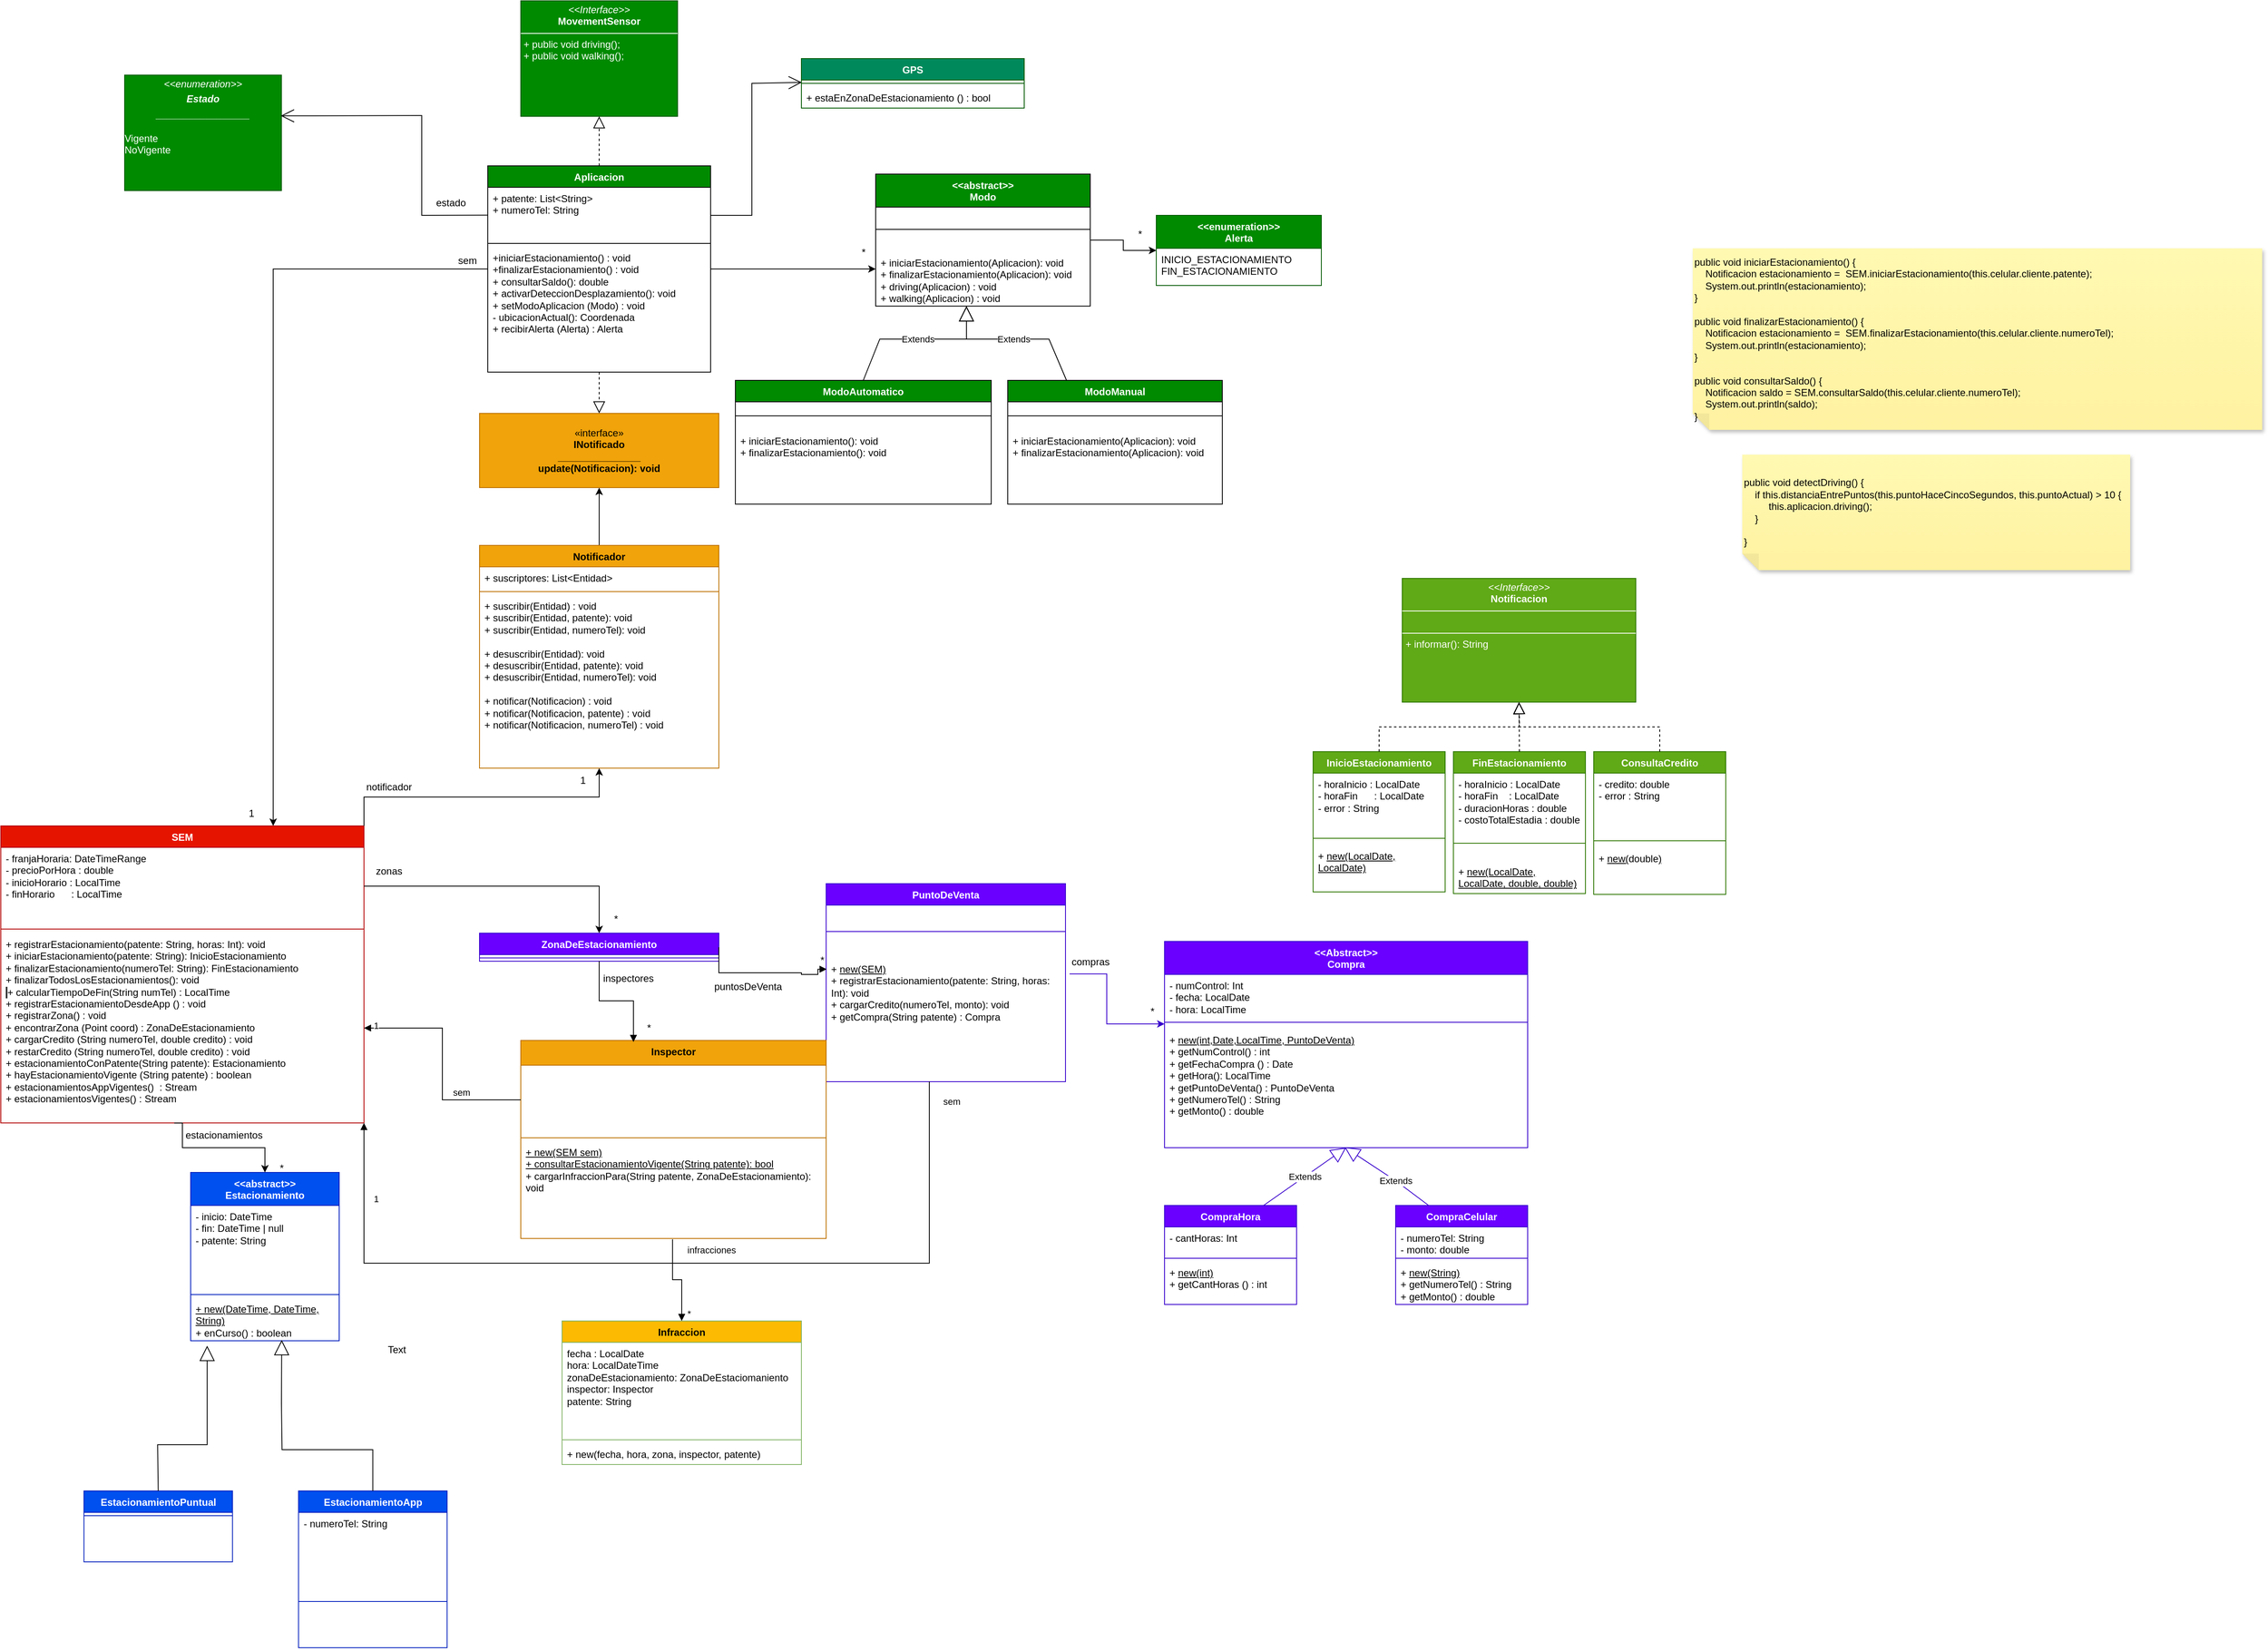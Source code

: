 <mxfile version="21.6.5" type="device">
  <diagram name="Página-1" id="Ph8hgLy5qz2Ab7b8ZbOv">
    <mxGraphModel dx="2138" dy="3960" grid="1" gridSize="10" guides="0" tooltips="0" connect="1" arrows="1" fold="1" page="1" pageScale="1" pageWidth="850" pageHeight="1100" math="0" shadow="0">
      <root>
        <mxCell id="0" />
        <mxCell id="1" parent="0" />
        <mxCell id="8a3vDf_izCCoVC7hsI8W-1" value="SEM" style="swimlane;fontStyle=1;align=center;verticalAlign=top;childLayout=stackLayout;horizontal=1;startSize=26;horizontalStack=0;resizeParent=1;resizeParentMax=0;resizeLast=0;collapsible=1;marginBottom=0;whiteSpace=wrap;html=1;fillColor=#e51400;strokeColor=#B20000;fontColor=#ffffff;" parent="1" vertex="1">
          <mxGeometry x="-350" y="-1340" width="440" height="360" as="geometry" />
        </mxCell>
        <mxCell id="8a3vDf_izCCoVC7hsI8W-2" value="- franjaHoraria: DateTimeRange&lt;br&gt;- precioPorHora : double&lt;br&gt;- inicioHorario : LocalTime&lt;br&gt;- finHorario&amp;nbsp; &amp;nbsp; &amp;nbsp; : LocalTime" style="text;strokeColor=none;fillColor=none;align=left;verticalAlign=top;spacingLeft=4;spacingRight=4;overflow=hidden;rotatable=0;points=[[0,0.5],[1,0.5]];portConstraint=eastwest;whiteSpace=wrap;html=1;" parent="8a3vDf_izCCoVC7hsI8W-1" vertex="1">
          <mxGeometry y="26" width="440" height="94" as="geometry" />
        </mxCell>
        <mxCell id="8a3vDf_izCCoVC7hsI8W-3" value="" style="line;strokeWidth=1;fillColor=none;align=left;verticalAlign=middle;spacingTop=-1;spacingLeft=3;spacingRight=3;rotatable=0;labelPosition=right;points=[];portConstraint=eastwest;strokeColor=inherit;" parent="8a3vDf_izCCoVC7hsI8W-1" vertex="1">
          <mxGeometry y="120" width="440" height="10" as="geometry" />
        </mxCell>
        <mxCell id="8a3vDf_izCCoVC7hsI8W-4" value="&lt;div&gt;&lt;span style=&quot;background-color: initial;&quot;&gt;+ registrarEstacionamiento(patente: String, horas: Int): void&lt;/span&gt;&lt;/div&gt;&lt;div&gt;+ iniciarEstacionamiento(patente: String): InicioEstacionamiento&lt;span style=&quot;background-color: initial;&quot;&gt;&lt;br&gt;&lt;/span&gt;&lt;/div&gt;&lt;div&gt;+ finalizarEstacionamiento(numeroTel: String):&amp;nbsp;&lt;span style=&quot;background-color: initial;&quot;&gt;FinEstacionamiento&lt;/span&gt;&lt;/div&gt;&lt;div&gt;&lt;span style=&quot;background-color: initial;&quot;&gt;+ finalizarTodosLosEstacionamientos(): void&lt;/span&gt;&lt;br&gt;&lt;/div&gt;&lt;div&gt;&lt;span style=&quot;background-color:#2f2f2f;padding:0px 0px 0px 2px;&quot;&gt;&lt;/span&gt;&lt;span style=&quot;background-color: initial;&quot;&gt;+ calcularTiempoDeFin(String numTel) : LocalTime&amp;nbsp;&lt;/span&gt;&lt;/div&gt;&lt;div&gt;&lt;span style=&quot;background-color: initial;&quot;&gt;+ registrarEstacionamientoDesdeApp () : void&amp;nbsp;&lt;/span&gt;&lt;/div&gt;&lt;div&gt;&lt;span style=&quot;background-color: initial;&quot;&gt;+ registrarZona() : void&lt;/span&gt;&lt;/div&gt;&lt;div&gt;&lt;span style=&quot;background-color: initial;&quot;&gt;+ encontrarZona (Point coord) : ZonaDeEstacionamiento&lt;/span&gt;&lt;/div&gt;&lt;div&gt;&lt;span style=&quot;background-color: initial;&quot;&gt;+ cargarCredito (String numeroTel, double credito) : void&amp;nbsp;&lt;/span&gt;&lt;/div&gt;&lt;div&gt;&lt;span style=&quot;background-color: initial;&quot;&gt;+ restarCredito (String numeroTel, double credito) : void&lt;/span&gt;&lt;/div&gt;+ estacionamientoConPatente(String patente)&lt;span style=&quot;background-color: initial;&quot;&gt;: Estacionamiento&lt;/span&gt;&lt;br&gt;&lt;div&gt;+ hayEstacionamientoVigente (String patente) : boolean&lt;/div&gt;&lt;div&gt;+ estacionamientosAppVigentes()&amp;nbsp; : Stream&lt;/div&gt;&lt;div&gt;+ estacionamientosVigentes() : Stream&lt;/div&gt;&lt;div&gt;&lt;br&gt;&lt;/div&gt;" style="text;strokeColor=none;fillColor=none;align=left;verticalAlign=top;spacingLeft=4;spacingRight=4;overflow=hidden;rotatable=0;points=[[0,0.5],[1,0.5]];portConstraint=eastwest;whiteSpace=wrap;html=1;" parent="8a3vDf_izCCoVC7hsI8W-1" vertex="1">
          <mxGeometry y="130" width="440" height="230" as="geometry" />
        </mxCell>
        <mxCell id="8a3vDf_izCCoVC7hsI8W-12" value="PuntoDeVenta" style="swimlane;fontStyle=1;align=center;verticalAlign=top;childLayout=stackLayout;horizontal=1;startSize=26;horizontalStack=0;resizeParent=1;resizeParentMax=0;resizeLast=0;collapsible=1;marginBottom=0;whiteSpace=wrap;html=1;fillColor=#6a00ff;strokeColor=#3700CC;fontColor=#ffffff;" parent="1" vertex="1">
          <mxGeometry x="650" y="-1270" width="290" height="240" as="geometry" />
        </mxCell>
        <mxCell id="8a3vDf_izCCoVC7hsI8W-14" value="" style="line;strokeWidth=1;fillColor=none;align=left;verticalAlign=middle;spacingTop=-1;spacingLeft=3;spacingRight=3;rotatable=0;labelPosition=right;points=[];portConstraint=eastwest;strokeColor=inherit;" parent="8a3vDf_izCCoVC7hsI8W-12" vertex="1">
          <mxGeometry y="26" width="290" height="64" as="geometry" />
        </mxCell>
        <mxCell id="8a3vDf_izCCoVC7hsI8W-15" value="&lt;div&gt;+ &lt;u&gt;new(SEM)&lt;/u&gt;&lt;/div&gt;+ registrarEstacionamiento(patente: String, horas: Int): void&lt;div&gt;+ cargarCredito(numeroTel, monto): void&lt;/div&gt;&lt;div&gt;+ getCompra(String patente) : Compra&lt;/div&gt;&lt;div&gt;&lt;br&gt;&lt;/div&gt;" style="text;strokeColor=none;fillColor=none;align=left;verticalAlign=top;spacingLeft=4;spacingRight=4;overflow=hidden;rotatable=0;points=[[0,0.5],[1,0.5]];portConstraint=eastwest;whiteSpace=wrap;html=1;" parent="8a3vDf_izCCoVC7hsI8W-12" vertex="1">
          <mxGeometry y="90" width="290" height="150" as="geometry" />
        </mxCell>
        <mxCell id="dAXx3UCSprJ37OStS0ac-14" value="public void iniciarEstacionamiento() {&lt;div&gt;&amp;nbsp; &amp;nbsp; Notificacion estacionamiento =&amp;nbsp; SEM.iniciarEstacionamiento(this.celular.cliente.patente);&lt;/div&gt;&lt;div&gt;&amp;nbsp; &amp;nbsp; System.out.println(estacionamiento);&lt;br&gt;&lt;/div&gt;&lt;div&gt;}&lt;/div&gt;&lt;div&gt;&lt;br&gt;&lt;/div&gt;&lt;div&gt;&lt;span style=&quot;background-color: initial;&quot;&gt;public void finalizarEstacionamiento() {&lt;/span&gt;&lt;br&gt;&lt;/div&gt;&lt;div&gt;&lt;div&gt;&amp;nbsp; &amp;nbsp;&amp;nbsp;&lt;span style=&quot;background-color: initial;&quot;&gt;Notificacion estacionamiento =&amp;nbsp;&lt;/span&gt;&lt;span style=&quot;background-color: initial;&quot;&gt;&amp;nbsp;&lt;/span&gt;&lt;span style=&quot;background-color: initial;&quot;&gt;SEM.finalizarEstacionamiento(this.celular.cliente.numeroTel);&lt;/span&gt;&lt;/div&gt;&lt;div&gt;&amp;nbsp; &amp;nbsp; System.out.println(estacionamiento);&lt;span style=&quot;background-color: initial;&quot;&gt;&lt;br&gt;&lt;/span&gt;&lt;/div&gt;&lt;div&gt;}&lt;/div&gt;&lt;/div&gt;&lt;div&gt;&lt;br&gt;&lt;/div&gt;&lt;div&gt;public void consultarSaldo() {&lt;div&gt;&amp;nbsp; &amp;nbsp; Notificacion saldo = SEM.consultarSaldo(this.celular.cliente.numeroTel);&lt;/div&gt;&lt;div&gt;&amp;nbsp; &amp;nbsp; System.out.println(saldo);&lt;/div&gt;&lt;div&gt;}&lt;/div&gt;&lt;/div&gt;" style="shape=note;whiteSpace=wrap;html=1;backgroundOutline=1;fontColor=#000000;darkOpacity=0.05;fillColor=#FFF9B2;strokeColor=none;fillStyle=solid;direction=west;gradientDirection=north;gradientColor=#FFF2A1;shadow=1;size=20;pointerEvents=1;align=left;" parent="1" vertex="1">
          <mxGeometry x="1700" y="-2040" width="690" height="220" as="geometry" />
        </mxCell>
        <mxCell id="nq5Ujv8WMAmKqzN0499h-49" style="edgeStyle=orthogonalEdgeStyle;rounded=0;orthogonalLoop=1;jettySize=auto;html=1;exitX=0.75;exitY=0;exitDx=0;exitDy=0;" parent="1" edge="1">
          <mxGeometry relative="1" as="geometry">
            <mxPoint x="737.6" y="-1210" as="targetPoint" />
            <mxPoint x="737.5" y="-1210" as="sourcePoint" />
          </mxGeometry>
        </mxCell>
        <mxCell id="dAXx3UCSprJ37OStS0ac-79" value="public void detectDriving() {&lt;div&gt;&amp;nbsp; &amp;nbsp; if this.distanciaEntrePuntos(this.puntoHaceCincoSegundos, this.puntoActual) &amp;gt; 10 {&lt;/div&gt;&lt;div&gt;&amp;nbsp; &amp;nbsp; &amp;nbsp; &amp;nbsp; &amp;nbsp;this.aplicacion.driving();&lt;/div&gt;&lt;div&gt;&amp;nbsp; &amp;nbsp; }&lt;/div&gt;&lt;div&gt;&lt;br&gt;&lt;/div&gt;&lt;div&gt;}&lt;/div&gt;" style="shape=note;whiteSpace=wrap;html=1;backgroundOutline=1;fontColor=#000000;darkOpacity=0.05;fillColor=#FFF9B2;strokeColor=none;fillStyle=solid;direction=west;gradientDirection=north;gradientColor=#FFF2A1;shadow=1;size=20;pointerEvents=1;align=left;" parent="1" vertex="1">
          <mxGeometry x="1760" y="-1790" width="470" height="140" as="geometry" />
        </mxCell>
        <mxCell id="dAXx3UCSprJ37OStS0ac-90" value="&amp;lt;&amp;lt;Abstract&amp;gt;&amp;gt;&lt;br&gt;Compra" style="swimlane;fontStyle=1;align=center;verticalAlign=top;childLayout=stackLayout;horizontal=1;startSize=40;horizontalStack=0;resizeParent=1;resizeParentMax=0;resizeLast=0;collapsible=1;marginBottom=0;whiteSpace=wrap;html=1;fillColor=#6a00ff;strokeColor=#3700CC;fontColor=#ffffff;" parent="1" vertex="1">
          <mxGeometry x="1060" y="-1200" width="440" height="250" as="geometry" />
        </mxCell>
        <mxCell id="dAXx3UCSprJ37OStS0ac-91" value="- numControl: Int&lt;div&gt;- fecha: LocalDate&lt;/div&gt;&lt;div&gt;- hora: LocalTime&lt;/div&gt;" style="text;strokeColor=none;fillColor=none;align=left;verticalAlign=top;spacingLeft=4;spacingRight=4;overflow=hidden;rotatable=0;points=[[0,0.5],[1,0.5]];portConstraint=eastwest;whiteSpace=wrap;html=1;" parent="dAXx3UCSprJ37OStS0ac-90" vertex="1">
          <mxGeometry y="40" width="440" height="50" as="geometry" />
        </mxCell>
        <mxCell id="dAXx3UCSprJ37OStS0ac-92" value="" style="line;strokeWidth=1;fillColor=none;align=left;verticalAlign=middle;spacingTop=-1;spacingLeft=3;spacingRight=3;rotatable=0;labelPosition=right;points=[];portConstraint=eastwest;strokeColor=inherit;" parent="dAXx3UCSprJ37OStS0ac-90" vertex="1">
          <mxGeometry y="90" width="440" height="16" as="geometry" />
        </mxCell>
        <mxCell id="dAXx3UCSprJ37OStS0ac-93" value="+ &lt;u&gt;new(int,Date,LocalTime, PuntoDeVenta)&lt;/u&gt;&lt;br&gt;+ getNumControl() : int&lt;br&gt;+ getFechaCompra () : Date&lt;br&gt;+ getHora(): LocalTime&lt;br&gt;+ getPuntoDeVenta() : PuntoDeVenta&lt;br&gt;+ getNumeroTel() : String&lt;br&gt;+&amp;nbsp;&lt;span style=&quot;background-color: initial;&quot;&gt;getMonto() : double&amp;nbsp;&lt;/span&gt;" style="text;strokeColor=none;fillColor=none;align=left;verticalAlign=top;spacingLeft=4;spacingRight=4;overflow=hidden;rotatable=0;points=[[0,0.5],[1,0.5]];portConstraint=eastwest;whiteSpace=wrap;html=1;" parent="dAXx3UCSprJ37OStS0ac-90" vertex="1">
          <mxGeometry y="106" width="440" height="144" as="geometry" />
        </mxCell>
        <mxCell id="dAXx3UCSprJ37OStS0ac-107" value="CompraHora" style="swimlane;fontStyle=1;align=center;verticalAlign=top;childLayout=stackLayout;horizontal=1;startSize=26;horizontalStack=0;resizeParent=1;resizeParentMax=0;resizeLast=0;collapsible=1;marginBottom=0;whiteSpace=wrap;html=1;fillColor=#6a00ff;strokeColor=#3700CC;fontColor=#ffffff;" parent="1" vertex="1">
          <mxGeometry x="1060" y="-880" width="160" height="120" as="geometry" />
        </mxCell>
        <mxCell id="dAXx3UCSprJ37OStS0ac-108" value="- cantHoras: Int" style="text;strokeColor=none;fillColor=none;align=left;verticalAlign=top;spacingLeft=4;spacingRight=4;overflow=hidden;rotatable=0;points=[[0,0.5],[1,0.5]];portConstraint=eastwest;whiteSpace=wrap;html=1;" parent="dAXx3UCSprJ37OStS0ac-107" vertex="1">
          <mxGeometry y="26" width="160" height="34" as="geometry" />
        </mxCell>
        <mxCell id="dAXx3UCSprJ37OStS0ac-109" value="" style="line;strokeWidth=1;fillColor=none;align=left;verticalAlign=middle;spacingTop=-1;spacingLeft=3;spacingRight=3;rotatable=0;labelPosition=right;points=[];portConstraint=eastwest;strokeColor=inherit;" parent="dAXx3UCSprJ37OStS0ac-107" vertex="1">
          <mxGeometry y="60" width="160" height="8" as="geometry" />
        </mxCell>
        <mxCell id="dAXx3UCSprJ37OStS0ac-110" value="+ &lt;u&gt;new(int)&lt;/u&gt;&lt;br&gt;+ getCantHoras () : int" style="text;strokeColor=none;fillColor=none;align=left;verticalAlign=top;spacingLeft=4;spacingRight=4;overflow=hidden;rotatable=0;points=[[0,0.5],[1,0.5]];portConstraint=eastwest;whiteSpace=wrap;html=1;" parent="dAXx3UCSprJ37OStS0ac-107" vertex="1">
          <mxGeometry y="68" width="160" height="52" as="geometry" />
        </mxCell>
        <mxCell id="dAXx3UCSprJ37OStS0ac-111" value="Extends" style="endArrow=block;endSize=16;endFill=0;html=1;rounded=0;entryX=0.496;entryY=0.996;entryDx=0;entryDy=0;exitX=0.25;exitY=0;exitDx=0;exitDy=0;entryPerimeter=0;fillColor=#6a00ff;strokeColor=#3700CC;" parent="1" source="WE8QVBraCrTSdyQqbKeZ-12" target="dAXx3UCSprJ37OStS0ac-93" edge="1">
          <mxGeometry x="-0.193" width="160" relative="1" as="geometry">
            <mxPoint x="1170" y="-930" as="sourcePoint" />
            <mxPoint x="360" y="-888" as="targetPoint" />
            <Array as="points">
              <mxPoint x="1340" y="-910" />
            </Array>
            <mxPoint as="offset" />
          </mxGeometry>
        </mxCell>
        <mxCell id="dAXx3UCSprJ37OStS0ac-112" value="Extends" style="endArrow=block;endSize=16;endFill=0;html=1;rounded=0;exitX=0.75;exitY=0;exitDx=0;exitDy=0;fillColor=#6a00ff;strokeColor=#3700CC;" parent="1" source="dAXx3UCSprJ37OStS0ac-107" edge="1">
          <mxGeometry width="160" relative="1" as="geometry">
            <mxPoint x="294" y="-868" as="sourcePoint" />
            <mxPoint x="1280" y="-950" as="targetPoint" />
            <Array as="points" />
          </mxGeometry>
        </mxCell>
        <mxCell id="nq5Ujv8WMAmKqzN0499h-56" style="edgeStyle=orthogonalEdgeStyle;rounded=0;orthogonalLoop=1;jettySize=auto;html=1;fillColor=#6a00ff;strokeColor=#3700CC;exitX=1.017;exitY=0.129;exitDx=0;exitDy=0;exitPerimeter=0;" parent="1" source="8a3vDf_izCCoVC7hsI8W-15" target="dAXx3UCSprJ37OStS0ac-90" edge="1">
          <mxGeometry relative="1" as="geometry">
            <Array as="points">
              <mxPoint x="990" y="-1161" />
              <mxPoint x="990" y="-1100" />
            </Array>
          </mxGeometry>
        </mxCell>
        <mxCell id="KOPwmGrZAwtq2mENKkFj-24" value="&amp;lt;&amp;lt;enumeration&amp;gt;&amp;gt;&lt;br&gt;Alerta" style="swimlane;fontStyle=1;align=center;verticalAlign=top;childLayout=stackLayout;horizontal=1;startSize=40;horizontalStack=0;resizeParent=1;resizeParentMax=0;resizeLast=0;collapsible=1;marginBottom=0;whiteSpace=wrap;html=1;fillColor=#008a00;fontColor=#ffffff;strokeColor=#005700;" parent="1" vertex="1">
          <mxGeometry x="1050" y="-2080" width="200" height="85" as="geometry">
            <mxRectangle x="2800" y="-1290" width="140" height="66" as="alternateBounds" />
          </mxGeometry>
        </mxCell>
        <mxCell id="KOPwmGrZAwtq2mENKkFj-27" value="INICIO_ESTACIONAMIENTO&lt;br&gt;FIN_ESTACIONAMIENTO" style="text;strokeColor=none;fillColor=none;align=left;verticalAlign=top;spacingLeft=4;spacingRight=4;overflow=hidden;rotatable=0;points=[[0,0.5],[1,0.5]];portConstraint=eastwest;whiteSpace=wrap;html=1;" parent="KOPwmGrZAwtq2mENKkFj-24" vertex="1">
          <mxGeometry y="40" width="200" height="45" as="geometry" />
        </mxCell>
        <mxCell id="nq5Ujv8WMAmKqzN0499h-88" value="*" style="text;html=1;align=center;verticalAlign=middle;resizable=0;points=[];autosize=1;strokeColor=none;fillColor=none;" parent="1" vertex="1">
          <mxGeometry x="1030" y="-1130" width="30" height="30" as="geometry" />
        </mxCell>
        <mxCell id="nq5Ujv8WMAmKqzN0499h-91" value="*" style="text;html=1;align=center;verticalAlign=middle;resizable=0;points=[];autosize=1;strokeColor=none;fillColor=none;" parent="1" vertex="1">
          <mxGeometry x="680" y="-2050" width="30" height="30" as="geometry" />
        </mxCell>
        <mxCell id="nq5Ujv8WMAmKqzN0499h-97" value="&lt;p style=&quot;margin:0px;margin-top:4px;text-align:center;&quot;&gt;&lt;i&gt;&amp;lt;&amp;lt;Interface&amp;gt;&amp;gt;&lt;/i&gt;&lt;br&gt;&lt;b&gt;MovementSensor&lt;/b&gt;&lt;br&gt;&lt;/p&gt;&lt;hr size=&quot;1&quot; style=&quot;border-style:solid;&quot;&gt;&lt;p style=&quot;margin:0px;margin-left:4px;&quot;&gt;&lt;/p&gt;&lt;div style=&quot;&quot;&gt;&lt;span style=&quot;background-color: initial;&quot;&gt;&amp;nbsp;+ public void driving();&lt;/span&gt;&lt;br&gt;&lt;/div&gt;&lt;div style=&quot;&quot;&gt;&lt;span style=&quot;background-color: initial;&quot;&gt;&amp;nbsp;+ public void walking();&lt;/span&gt;&lt;/div&gt;" style="verticalAlign=top;align=left;overflow=fill;html=1;whiteSpace=wrap;fillColor=#008a00;fontColor=#ffffff;strokeColor=#005700;" parent="1" vertex="1">
          <mxGeometry x="280" y="-2340" width="190" height="140" as="geometry" />
        </mxCell>
        <mxCell id="WE8QVBraCrTSdyQqbKeZ-59" style="edgeStyle=orthogonalEdgeStyle;rounded=0;orthogonalLoop=1;jettySize=auto;html=1;exitX=0.5;exitY=0;exitDx=0;exitDy=0;" parent="1" source="pLDKJ_9hUVwTu8d7Y6H8-2" target="pLDKJ_9hUVwTu8d7Y6H8-7" edge="1">
          <mxGeometry relative="1" as="geometry" />
        </mxCell>
        <mxCell id="pLDKJ_9hUVwTu8d7Y6H8-2" value="Notificador" style="swimlane;fontStyle=1;align=center;verticalAlign=top;childLayout=stackLayout;horizontal=1;startSize=26;horizontalStack=0;resizeParent=1;resizeParentMax=0;resizeLast=0;collapsible=1;marginBottom=0;whiteSpace=wrap;html=1;fillColor=#f0a30a;fontColor=#000000;strokeColor=#BD7000;" parent="1" vertex="1">
          <mxGeometry x="230" y="-1680" width="290" height="270" as="geometry" />
        </mxCell>
        <mxCell id="pLDKJ_9hUVwTu8d7Y6H8-3" value="+ suscriptores: List&amp;lt;Entidad&amp;gt;" style="text;strokeColor=none;fillColor=none;align=left;verticalAlign=top;spacingLeft=4;spacingRight=4;overflow=hidden;rotatable=0;points=[[0,0.5],[1,0.5]];portConstraint=eastwest;whiteSpace=wrap;html=1;" parent="pLDKJ_9hUVwTu8d7Y6H8-2" vertex="1">
          <mxGeometry y="26" width="290" height="26" as="geometry" />
        </mxCell>
        <mxCell id="pLDKJ_9hUVwTu8d7Y6H8-4" value="" style="line;strokeWidth=1;fillColor=none;align=left;verticalAlign=middle;spacingTop=-1;spacingLeft=3;spacingRight=3;rotatable=0;labelPosition=right;points=[];portConstraint=eastwest;strokeColor=inherit;" parent="pLDKJ_9hUVwTu8d7Y6H8-2" vertex="1">
          <mxGeometry y="52" width="290" height="8" as="geometry" />
        </mxCell>
        <mxCell id="pLDKJ_9hUVwTu8d7Y6H8-5" value="+ suscribir(Entidad) : void&lt;div&gt;+ suscribir(Entidad, patente): void&lt;/div&gt;&lt;div&gt;+ suscribir(Entidad, numeroTel): void&lt;br&gt;&lt;/div&gt;&lt;div&gt;&lt;br&gt;&lt;div&gt;+ desuscribir(Entidad): void&lt;/div&gt;&lt;div&gt;+ desuscribir(Entidad,&amp;nbsp;&lt;span style=&quot;background-color: initial;&quot;&gt;patente&lt;/span&gt;&lt;span style=&quot;background-color: initial;&quot;&gt;): void&lt;/span&gt;&lt;/div&gt;&lt;div&gt;+ desuscribir(Entidad,&amp;nbsp;&lt;span style=&quot;background-color: initial;&quot;&gt;numeroTel&lt;/span&gt;&lt;span style=&quot;background-color: initial;&quot;&gt;): void&lt;/span&gt;&lt;/div&gt;&lt;div&gt;&lt;br&gt;&lt;/div&gt;&lt;div&gt;+ notificar(Notificacion) : void&lt;/div&gt;&lt;/div&gt;&lt;div&gt;+ notificar(&lt;span style=&quot;background-color: initial;&quot;&gt;Notificacion,&amp;nbsp;&lt;/span&gt;&lt;span style=&quot;background-color: initial;&quot;&gt;patente&lt;/span&gt;&lt;span style=&quot;background-color: initial;&quot;&gt;) : void&lt;/span&gt;&lt;/div&gt;&lt;div&gt;+ notificar(&lt;span style=&quot;background-color: initial;&quot;&gt;Notificacion,&amp;nbsp;&lt;/span&gt;numeroTel&lt;span style=&quot;background-color: initial;&quot;&gt;) : void&lt;/span&gt;&lt;/div&gt;" style="text;strokeColor=none;fillColor=none;align=left;verticalAlign=top;spacingLeft=4;spacingRight=4;overflow=hidden;rotatable=0;points=[[0,0.5],[1,0.5]];portConstraint=eastwest;whiteSpace=wrap;html=1;" parent="pLDKJ_9hUVwTu8d7Y6H8-2" vertex="1">
          <mxGeometry y="60" width="290" height="210" as="geometry" />
        </mxCell>
        <mxCell id="pLDKJ_9hUVwTu8d7Y6H8-7" value="«interface»&lt;br&gt;&lt;b&gt;INotificado&lt;/b&gt;&lt;div&gt;&lt;b&gt;_______________&lt;/b&gt;&lt;/div&gt;&lt;div&gt;&lt;b&gt;update(Notificacion): void&lt;/b&gt;&lt;/div&gt;" style="html=1;whiteSpace=wrap;fillColor=#f0a30a;fontColor=#000000;strokeColor=#BD7000;" parent="1" vertex="1">
          <mxGeometry x="230" y="-1840" width="290" height="90" as="geometry" />
        </mxCell>
        <mxCell id="7Ug06tFce1rayLk8FWP_-5" value="1&amp;nbsp;" style="text;html=1;align=center;verticalAlign=middle;resizable=0;points=[];autosize=1;strokeColor=none;fillColor=none;" parent="1" vertex="1">
          <mxGeometry x="-60" y="-1370" width="30" height="30" as="geometry" />
        </mxCell>
        <mxCell id="5nDzNPN20ja-qwvbT2dB-7" value="&lt;p style=&quot;margin:0px;margin-top:4px;text-align:center;&quot;&gt;&lt;i&gt;&amp;lt;&amp;lt;Interface&amp;gt;&amp;gt;&lt;/i&gt;&lt;br&gt;&lt;b&gt;Notificacion&lt;/b&gt;&lt;/p&gt;&lt;hr size=&quot;1&quot; style=&quot;border-style:solid;&quot;&gt;&lt;p style=&quot;margin:0px;margin-left:4px;&quot;&gt;&lt;br&gt;&lt;/p&gt;&lt;hr size=&quot;1&quot; style=&quot;border-style:solid;&quot;&gt;&lt;p style=&quot;margin:0px;margin-left:4px;&quot;&gt;+ informar(): String&lt;/p&gt;" style="verticalAlign=top;align=left;overflow=fill;html=1;whiteSpace=wrap;fillColor=#60a917;fontColor=#ffffff;strokeColor=#2D7600;" parent="1" vertex="1">
          <mxGeometry x="1348" y="-1640" width="283" height="150" as="geometry" />
        </mxCell>
        <mxCell id="5nDzNPN20ja-qwvbT2dB-8" value="InicioEstacionamiento" style="swimlane;fontStyle=1;align=center;verticalAlign=top;childLayout=stackLayout;horizontal=1;startSize=26;horizontalStack=0;resizeParent=1;resizeParentMax=0;resizeLast=0;collapsible=1;marginBottom=0;whiteSpace=wrap;html=1;fillColor=#60a917;fontColor=#ffffff;strokeColor=#2D7600;" parent="1" vertex="1">
          <mxGeometry x="1240" y="-1430" width="160" height="170" as="geometry">
            <mxRectangle x="-1250" y="-1460" width="170" height="30" as="alternateBounds" />
          </mxGeometry>
        </mxCell>
        <mxCell id="5nDzNPN20ja-qwvbT2dB-9" value="- horaInicio : LocalDate&lt;br&gt;- horaFin&amp;nbsp; &amp;nbsp; &amp;nbsp; : LocalDate&lt;br&gt;- error : String" style="text;strokeColor=none;fillColor=none;align=left;verticalAlign=top;spacingLeft=4;spacingRight=4;overflow=hidden;rotatable=0;points=[[0,0.5],[1,0.5]];portConstraint=eastwest;whiteSpace=wrap;html=1;" parent="5nDzNPN20ja-qwvbT2dB-8" vertex="1">
          <mxGeometry y="26" width="160" height="71" as="geometry" />
        </mxCell>
        <mxCell id="5nDzNPN20ja-qwvbT2dB-10" value="" style="line;strokeWidth=1;fillColor=none;align=left;verticalAlign=middle;spacingTop=-1;spacingLeft=3;spacingRight=3;rotatable=0;labelPosition=right;points=[];portConstraint=eastwest;strokeColor=inherit;" parent="5nDzNPN20ja-qwvbT2dB-8" vertex="1">
          <mxGeometry y="97" width="160" height="16" as="geometry" />
        </mxCell>
        <mxCell id="5nDzNPN20ja-qwvbT2dB-11" value="+ &lt;u&gt;new(LocalDate, LocalDate)&lt;br&gt;&lt;/u&gt;" style="text;strokeColor=none;fillColor=none;align=left;verticalAlign=top;spacingLeft=4;spacingRight=4;overflow=hidden;rotatable=0;points=[[0,0.5],[1,0.5]];portConstraint=eastwest;whiteSpace=wrap;html=1;" parent="5nDzNPN20ja-qwvbT2dB-8" vertex="1">
          <mxGeometry y="113" width="160" height="57" as="geometry" />
        </mxCell>
        <mxCell id="5nDzNPN20ja-qwvbT2dB-12" value="FinEstacionamiento" style="swimlane;fontStyle=1;align=center;verticalAlign=top;childLayout=stackLayout;horizontal=1;startSize=26;horizontalStack=0;resizeParent=1;resizeParentMax=0;resizeLast=0;collapsible=1;marginBottom=0;whiteSpace=wrap;html=1;fillColor=#60a917;fontColor=#ffffff;strokeColor=#2D7600;" parent="1" vertex="1">
          <mxGeometry x="1410" y="-1430" width="160" height="172" as="geometry">
            <mxRectangle x="-1069" y="-1460" width="150" height="30" as="alternateBounds" />
          </mxGeometry>
        </mxCell>
        <mxCell id="5nDzNPN20ja-qwvbT2dB-13" value="- horaInicio : LocalDate&lt;br&gt;- horaFin&amp;nbsp; &amp;nbsp; : LocalDate&lt;br&gt;- duracionHoras : double&lt;br&gt;- costoTotalEstadia : double" style="text;strokeColor=none;fillColor=none;align=left;verticalAlign=top;spacingLeft=4;spacingRight=4;overflow=hidden;rotatable=0;points=[[0,0.5],[1,0.5]];portConstraint=eastwest;whiteSpace=wrap;html=1;" parent="5nDzNPN20ja-qwvbT2dB-12" vertex="1">
          <mxGeometry y="26" width="160" height="64" as="geometry" />
        </mxCell>
        <mxCell id="5nDzNPN20ja-qwvbT2dB-14" value="" style="line;strokeWidth=1;fillColor=none;align=left;verticalAlign=middle;spacingTop=-1;spacingLeft=3;spacingRight=3;rotatable=0;labelPosition=right;points=[];portConstraint=eastwest;strokeColor=inherit;" parent="5nDzNPN20ja-qwvbT2dB-12" vertex="1">
          <mxGeometry y="90" width="160" height="42" as="geometry" />
        </mxCell>
        <mxCell id="5nDzNPN20ja-qwvbT2dB-15" value="+ &lt;u&gt;new(LocalDate, LocalDate, double, double)&lt;/u&gt;" style="text;strokeColor=none;fillColor=none;align=left;verticalAlign=top;spacingLeft=4;spacingRight=4;overflow=hidden;rotatable=0;points=[[0,0.5],[1,0.5]];portConstraint=eastwest;whiteSpace=wrap;html=1;" parent="5nDzNPN20ja-qwvbT2dB-12" vertex="1">
          <mxGeometry y="132" width="160" height="40" as="geometry" />
        </mxCell>
        <mxCell id="5nDzNPN20ja-qwvbT2dB-19" value="ConsultaCredito" style="swimlane;fontStyle=1;align=center;verticalAlign=top;childLayout=stackLayout;horizontal=1;startSize=26;horizontalStack=0;resizeParent=1;resizeParentMax=0;resizeLast=0;collapsible=1;marginBottom=0;whiteSpace=wrap;html=1;fillColor=#60a917;fontColor=#ffffff;strokeColor=#2D7600;" parent="1" vertex="1">
          <mxGeometry x="1580" y="-1430" width="160" height="173" as="geometry">
            <mxRectangle x="-1250" y="-1460" width="170" height="30" as="alternateBounds" />
          </mxGeometry>
        </mxCell>
        <mxCell id="5nDzNPN20ja-qwvbT2dB-20" value="- credito: double&lt;br&gt;- error : String" style="text;strokeColor=none;fillColor=none;align=left;verticalAlign=top;spacingLeft=4;spacingRight=4;overflow=hidden;rotatable=0;points=[[0,0.5],[1,0.5]];portConstraint=eastwest;whiteSpace=wrap;html=1;" parent="5nDzNPN20ja-qwvbT2dB-19" vertex="1">
          <mxGeometry y="26" width="160" height="74" as="geometry" />
        </mxCell>
        <mxCell id="5nDzNPN20ja-qwvbT2dB-21" value="" style="line;strokeWidth=1;fillColor=none;align=left;verticalAlign=middle;spacingTop=-1;spacingLeft=3;spacingRight=3;rotatable=0;labelPosition=right;points=[];portConstraint=eastwest;strokeColor=inherit;" parent="5nDzNPN20ja-qwvbT2dB-19" vertex="1">
          <mxGeometry y="100" width="160" height="16" as="geometry" />
        </mxCell>
        <mxCell id="5nDzNPN20ja-qwvbT2dB-22" value="+ &lt;u&gt;new(&lt;/u&gt;double&lt;u&gt;)&lt;br&gt;&lt;/u&gt;" style="text;strokeColor=none;fillColor=none;align=left;verticalAlign=top;spacingLeft=4;spacingRight=4;overflow=hidden;rotatable=0;points=[[0,0.5],[1,0.5]];portConstraint=eastwest;whiteSpace=wrap;html=1;" parent="5nDzNPN20ja-qwvbT2dB-19" vertex="1">
          <mxGeometry y="116" width="160" height="57" as="geometry" />
        </mxCell>
        <mxCell id="5nDzNPN20ja-qwvbT2dB-43" style="edgeStyle=orthogonalEdgeStyle;rounded=0;orthogonalLoop=1;jettySize=auto;html=1;" parent="1" source="WE8QVBraCrTSdyQqbKeZ-28" target="KOPwmGrZAwtq2mENKkFj-24" edge="1">
          <mxGeometry relative="1" as="geometry">
            <mxPoint x="990" y="-1930" as="targetPoint" />
            <Array as="points" />
            <mxPoint x="890" y="-1998" as="sourcePoint" />
          </mxGeometry>
        </mxCell>
        <mxCell id="5nDzNPN20ja-qwvbT2dB-30" value="&lt;font color=&quot;#ffffff&quot;&gt;ModoAutomatico&lt;/font&gt;" style="swimlane;fontStyle=1;align=center;verticalAlign=top;childLayout=stackLayout;horizontal=1;startSize=26;horizontalStack=0;resizeParent=1;resizeParentMax=0;resizeLast=0;collapsible=1;marginBottom=0;whiteSpace=wrap;html=1;fillColor=#008A00;" parent="1" vertex="1">
          <mxGeometry x="540" y="-1880" width="310" height="150" as="geometry" />
        </mxCell>
        <mxCell id="5nDzNPN20ja-qwvbT2dB-32" value="" style="line;strokeWidth=1;fillColor=none;align=left;verticalAlign=middle;spacingTop=-1;spacingLeft=3;spacingRight=3;rotatable=0;labelPosition=right;points=[];portConstraint=eastwest;strokeColor=inherit;" parent="5nDzNPN20ja-qwvbT2dB-30" vertex="1">
          <mxGeometry y="26" width="310" height="34" as="geometry" />
        </mxCell>
        <mxCell id="WODY8MUomXc8R8c-d-ok-17" value="+ iniciarEstacionamiento(): void&lt;div&gt;+ finalizarEstacionamiento(): void&lt;/div&gt;" style="text;strokeColor=none;fillColor=none;align=left;verticalAlign=top;spacingLeft=4;spacingRight=4;overflow=hidden;rotatable=0;points=[[0,0.5],[1,0.5]];portConstraint=eastwest;whiteSpace=wrap;html=1;" parent="5nDzNPN20ja-qwvbT2dB-30" vertex="1">
          <mxGeometry y="60" width="310" height="90" as="geometry" />
        </mxCell>
        <mxCell id="5nDzNPN20ja-qwvbT2dB-34" value="&lt;font color=&quot;#ffffff&quot;&gt;ModoManual&lt;/font&gt;" style="swimlane;fontStyle=1;align=center;verticalAlign=top;childLayout=stackLayout;horizontal=1;startSize=26;horizontalStack=0;resizeParent=1;resizeParentMax=0;resizeLast=0;collapsible=1;marginBottom=0;whiteSpace=wrap;html=1;fillColor=#008A00;" parent="1" vertex="1">
          <mxGeometry x="870" y="-1880" width="260" height="150" as="geometry" />
        </mxCell>
        <mxCell id="5nDzNPN20ja-qwvbT2dB-36" value="" style="line;strokeWidth=1;fillColor=none;align=left;verticalAlign=middle;spacingTop=-1;spacingLeft=3;spacingRight=3;rotatable=0;labelPosition=right;points=[];portConstraint=eastwest;strokeColor=inherit;" parent="5nDzNPN20ja-qwvbT2dB-34" vertex="1">
          <mxGeometry y="26" width="260" height="34" as="geometry" />
        </mxCell>
        <mxCell id="WODY8MUomXc8R8c-d-ok-19" value="+ iniciarEstacionamiento(Aplicacion): void&lt;div&gt;+ finalizarEstacionamiento(Aplicacion): void&lt;/div&gt;" style="text;strokeColor=none;fillColor=none;align=left;verticalAlign=top;spacingLeft=4;spacingRight=4;overflow=hidden;rotatable=0;points=[[0,0.5],[1,0.5]];portConstraint=eastwest;whiteSpace=wrap;html=1;" parent="5nDzNPN20ja-qwvbT2dB-34" vertex="1">
          <mxGeometry y="60" width="260" height="90" as="geometry" />
        </mxCell>
        <mxCell id="5nDzNPN20ja-qwvbT2dB-39" value="Extends" style="endArrow=block;endSize=16;endFill=0;html=1;rounded=0;exitX=0.5;exitY=0;exitDx=0;exitDy=0;" parent="1" source="5nDzNPN20ja-qwvbT2dB-30" edge="1">
          <mxGeometry width="160" relative="1" as="geometry">
            <mxPoint x="720" y="-1854.13" as="sourcePoint" />
            <mxPoint x="820" y="-1970" as="targetPoint" />
            <Array as="points">
              <mxPoint x="715" y="-1930" />
              <mxPoint x="820" y="-1930" />
            </Array>
          </mxGeometry>
        </mxCell>
        <mxCell id="5nDzNPN20ja-qwvbT2dB-41" value="Extends" style="endArrow=block;endSize=16;endFill=0;html=1;rounded=0;exitX=0.274;exitY=0;exitDx=0;exitDy=0;exitPerimeter=0;" parent="1" source="5nDzNPN20ja-qwvbT2dB-34" edge="1">
          <mxGeometry width="160" relative="1" as="geometry">
            <mxPoint x="1020" y="-1884.13" as="sourcePoint" />
            <mxPoint x="820" y="-1970" as="targetPoint" />
            <Array as="points">
              <mxPoint x="920" y="-1930" />
              <mxPoint x="820" y="-1930" />
            </Array>
          </mxGeometry>
        </mxCell>
        <mxCell id="5nDzNPN20ja-qwvbT2dB-44" style="edgeStyle=orthogonalEdgeStyle;rounded=0;orthogonalLoop=1;jettySize=auto;html=1;" parent="1" source="WE8QVBraCrTSdyQqbKeZ-33" target="WE8QVBraCrTSdyQqbKeZ-28" edge="1">
          <mxGeometry relative="1" as="geometry">
            <mxPoint x="640" y="-2037.96" as="sourcePoint" />
            <mxPoint x="750" y="-1998" as="targetPoint" />
            <Array as="points">
              <mxPoint x="435" y="-2038" />
            </Array>
          </mxGeometry>
        </mxCell>
        <mxCell id="WE8QVBraCrTSdyQqbKeZ-5" value="" style="endArrow=block;dashed=1;endFill=0;endSize=12;html=1;rounded=0;exitX=0.5;exitY=0;exitDx=0;exitDy=0;entryX=0.5;entryY=1;entryDx=0;entryDy=0;" parent="1" source="5nDzNPN20ja-qwvbT2dB-8" target="5nDzNPN20ja-qwvbT2dB-7" edge="1">
          <mxGeometry width="160" relative="1" as="geometry">
            <mxPoint x="1370" y="-1460" as="sourcePoint" />
            <mxPoint x="1530" y="-1460" as="targetPoint" />
            <Array as="points">
              <mxPoint x="1320" y="-1460" />
              <mxPoint x="1490" y="-1460" />
            </Array>
          </mxGeometry>
        </mxCell>
        <mxCell id="WE8QVBraCrTSdyQqbKeZ-6" value="" style="endArrow=block;dashed=1;endFill=0;endSize=12;html=1;rounded=0;exitX=0.5;exitY=0;exitDx=0;exitDy=0;entryX=0.5;entryY=1;entryDx=0;entryDy=0;" parent="1" source="5nDzNPN20ja-qwvbT2dB-12" target="5nDzNPN20ja-qwvbT2dB-7" edge="1">
          <mxGeometry width="160" relative="1" as="geometry">
            <mxPoint x="810" y="-1440" as="sourcePoint" />
            <mxPoint x="950" y="-1540" as="targetPoint" />
          </mxGeometry>
        </mxCell>
        <mxCell id="WE8QVBraCrTSdyQqbKeZ-7" value="" style="endArrow=block;dashed=1;endFill=0;endSize=12;html=1;rounded=0;exitX=0.5;exitY=0;exitDx=0;exitDy=0;entryX=0.5;entryY=1;entryDx=0;entryDy=0;" parent="1" source="5nDzNPN20ja-qwvbT2dB-19" target="5nDzNPN20ja-qwvbT2dB-7" edge="1">
          <mxGeometry width="160" relative="1" as="geometry">
            <mxPoint x="1370" y="-1410" as="sourcePoint" />
            <mxPoint x="1510" y="-1510" as="targetPoint" />
            <Array as="points">
              <mxPoint x="1660" y="-1460" />
              <mxPoint x="1490" y="-1460" />
            </Array>
          </mxGeometry>
        </mxCell>
        <mxCell id="WE8QVBraCrTSdyQqbKeZ-9" value="" style="endArrow=block;dashed=1;endFill=0;endSize=12;html=1;rounded=0;entryX=0.5;entryY=1;entryDx=0;entryDy=0;" parent="1" source="WE8QVBraCrTSdyQqbKeZ-33" target="nq5Ujv8WMAmKqzN0499h-97" edge="1">
          <mxGeometry width="160" relative="1" as="geometry">
            <mxPoint x="505" y="-2150" as="sourcePoint" />
            <mxPoint x="730" y="-2200" as="targetPoint" />
          </mxGeometry>
        </mxCell>
        <mxCell id="WE8QVBraCrTSdyQqbKeZ-12" value="CompraCelular" style="swimlane;fontStyle=1;align=center;verticalAlign=top;childLayout=stackLayout;horizontal=1;startSize=26;horizontalStack=0;resizeParent=1;resizeParentMax=0;resizeLast=0;collapsible=1;marginBottom=0;whiteSpace=wrap;html=1;fillColor=#6a00ff;strokeColor=#3700CC;fontColor=#ffffff;" parent="1" vertex="1">
          <mxGeometry x="1340" y="-880" width="160" height="120" as="geometry" />
        </mxCell>
        <mxCell id="WE8QVBraCrTSdyQqbKeZ-13" value="- numeroTel: String&lt;div&gt;- monto: double&lt;/div&gt;" style="text;strokeColor=none;fillColor=none;align=left;verticalAlign=top;spacingLeft=4;spacingRight=4;overflow=hidden;rotatable=0;points=[[0,0.5],[1,0.5]];portConstraint=eastwest;whiteSpace=wrap;html=1;" parent="WE8QVBraCrTSdyQqbKeZ-12" vertex="1">
          <mxGeometry y="26" width="160" height="34" as="geometry" />
        </mxCell>
        <mxCell id="WE8QVBraCrTSdyQqbKeZ-14" value="" style="line;strokeWidth=1;fillColor=none;align=left;verticalAlign=middle;spacingTop=-1;spacingLeft=3;spacingRight=3;rotatable=0;labelPosition=right;points=[];portConstraint=eastwest;strokeColor=inherit;" parent="WE8QVBraCrTSdyQqbKeZ-12" vertex="1">
          <mxGeometry y="60" width="160" height="8" as="geometry" />
        </mxCell>
        <mxCell id="WE8QVBraCrTSdyQqbKeZ-15" value="+&amp;nbsp;&lt;u&gt;new(String)&lt;/u&gt;&lt;br&gt;+ getNumeroTel() : String&lt;div&gt;+ getMonto() : double&lt;/div&gt;" style="text;strokeColor=none;fillColor=none;align=left;verticalAlign=top;spacingLeft=4;spacingRight=4;overflow=hidden;rotatable=0;points=[[0,0.5],[1,0.5]];portConstraint=eastwest;whiteSpace=wrap;html=1;" parent="WE8QVBraCrTSdyQqbKeZ-12" vertex="1">
          <mxGeometry y="68" width="160" height="52" as="geometry" />
        </mxCell>
        <mxCell id="WE8QVBraCrTSdyQqbKeZ-17" value="&lt;div&gt;&amp;lt;&amp;lt;abstract&amp;gt;&amp;gt;&lt;/div&gt;Estacionamiento" style="swimlane;fontStyle=1;align=center;verticalAlign=top;childLayout=stackLayout;horizontal=1;startSize=40;horizontalStack=0;resizeParent=1;resizeParentMax=0;resizeLast=0;collapsible=1;marginBottom=0;whiteSpace=wrap;html=1;fillColor=#0050ef;fontColor=#ffffff;strokeColor=#001DBC;" parent="1" vertex="1">
          <mxGeometry x="-120" y="-920" width="180" height="204" as="geometry">
            <mxRectangle x="-680" y="-1420" width="140" height="30" as="alternateBounds" />
          </mxGeometry>
        </mxCell>
        <mxCell id="WE8QVBraCrTSdyQqbKeZ-18" value="- inicio: DateTime&lt;div&gt;- fin: DateTime | null&lt;/div&gt;&lt;div&gt;- patente: String&lt;/div&gt;" style="text;strokeColor=none;fillColor=none;align=left;verticalAlign=top;spacingLeft=4;spacingRight=4;overflow=hidden;rotatable=0;points=[[0,0.5],[1,0.5]];portConstraint=eastwest;whiteSpace=wrap;html=1;" parent="WE8QVBraCrTSdyQqbKeZ-17" vertex="1">
          <mxGeometry y="40" width="180" height="104" as="geometry" />
        </mxCell>
        <mxCell id="WE8QVBraCrTSdyQqbKeZ-19" value="" style="line;strokeWidth=1;fillColor=none;align=left;verticalAlign=middle;spacingTop=-1;spacingLeft=3;spacingRight=3;rotatable=0;labelPosition=right;points=[];portConstraint=eastwest;strokeColor=inherit;" parent="WE8QVBraCrTSdyQqbKeZ-17" vertex="1">
          <mxGeometry y="144" width="180" height="8" as="geometry" />
        </mxCell>
        <mxCell id="WE8QVBraCrTSdyQqbKeZ-20" value="&lt;u&gt;+ new(DateTime, DateTime, String)&lt;/u&gt;&lt;br&gt;+&amp;nbsp;enCurso() : boolean&amp;nbsp;&lt;br&gt;&lt;u&gt;&lt;br&gt;&lt;/u&gt;" style="text;strokeColor=none;fillColor=none;align=left;verticalAlign=top;spacingLeft=4;spacingRight=4;overflow=hidden;rotatable=0;points=[[0,0.5],[1,0.5]];portConstraint=eastwest;whiteSpace=wrap;html=1;" parent="WE8QVBraCrTSdyQqbKeZ-17" vertex="1">
          <mxGeometry y="152" width="180" height="52" as="geometry" />
        </mxCell>
        <mxCell id="WE8QVBraCrTSdyQqbKeZ-23" style="edgeStyle=orthogonalEdgeStyle;rounded=0;orthogonalLoop=1;jettySize=auto;html=1;entryX=0.5;entryY=0;entryDx=0;entryDy=0;exitX=0.001;exitY=0.004;exitDx=0;exitDy=0;exitPerimeter=0;" parent="1" source="POrNnnDbhLGYnGD6kIeX-5" target="WE8QVBraCrTSdyQqbKeZ-17" edge="1">
          <mxGeometry relative="1" as="geometry">
            <mxPoint x="321.99" y="-1066.67" as="sourcePoint" />
            <Array as="points">
              <mxPoint x="-130" y="-950" />
              <mxPoint x="-30" y="-950" />
            </Array>
          </mxGeometry>
        </mxCell>
        <mxCell id="WE8QVBraCrTSdyQqbKeZ-28" value="&lt;font color=&quot;#ffffff&quot;&gt;&amp;lt;&amp;lt;abstract&amp;gt;&amp;gt;&lt;br&gt;Modo&lt;/font&gt;" style="swimlane;fontStyle=1;align=center;verticalAlign=top;childLayout=stackLayout;horizontal=1;startSize=40;horizontalStack=0;resizeParent=1;resizeParentMax=0;resizeLast=0;collapsible=1;marginBottom=0;whiteSpace=wrap;html=1;fillColor=#008A00;" parent="1" vertex="1">
          <mxGeometry x="710" y="-2130" width="260" height="160" as="geometry" />
        </mxCell>
        <mxCell id="WE8QVBraCrTSdyQqbKeZ-30" value="" style="line;strokeWidth=1;fillColor=none;align=left;verticalAlign=middle;spacingTop=-1;spacingLeft=3;spacingRight=3;rotatable=0;labelPosition=right;points=[];portConstraint=eastwest;strokeColor=inherit;" parent="WE8QVBraCrTSdyQqbKeZ-28" vertex="1">
          <mxGeometry y="40" width="260" height="54" as="geometry" />
        </mxCell>
        <mxCell id="WE8QVBraCrTSdyQqbKeZ-31" value="+ iniciarEstacionamiento(Aplicacion): void&lt;div&gt;+ finalizarEstacionamiento(Aplicacion): void&lt;/div&gt;&lt;div&gt;+ driving(Aplicacion) : void&lt;/div&gt;&lt;div&gt;+ walking(Aplicacion) : void&lt;br&gt;&lt;/div&gt;" style="text;strokeColor=none;fillColor=none;align=left;verticalAlign=top;spacingLeft=4;spacingRight=4;overflow=hidden;rotatable=0;points=[[0,0.5],[1,0.5]];portConstraint=eastwest;whiteSpace=wrap;html=1;" parent="WE8QVBraCrTSdyQqbKeZ-28" vertex="1">
          <mxGeometry y="94" width="260" height="66" as="geometry" />
        </mxCell>
        <mxCell id="WE8QVBraCrTSdyQqbKeZ-33" value="&lt;span style=&quot;color: rgb(255, 255, 255);&quot;&gt;Aplicacion&lt;/span&gt;" style="swimlane;fontStyle=1;align=center;verticalAlign=top;childLayout=stackLayout;horizontal=1;startSize=26;horizontalStack=0;resizeParent=1;resizeParentMax=0;resizeLast=0;collapsible=1;marginBottom=0;whiteSpace=wrap;html=1;fillColor=#008A00;" parent="1" vertex="1">
          <mxGeometry x="240" y="-2140" width="270" height="250" as="geometry" />
        </mxCell>
        <mxCell id="-LqLWsXd660yLHYTMB5C-1" style="edgeStyle=none;rounded=0;orthogonalLoop=1;jettySize=auto;html=1;endArrow=open;startSize=14;endSize=14;sourcePerimeterSpacing=8;targetPerimeterSpacing=8;entryX=0.002;entryY=0.357;entryDx=0;entryDy=0;entryPerimeter=0;" edge="1" parent="WE8QVBraCrTSdyQqbKeZ-33" target="-LqLWsXd660yLHYTMB5C-4">
          <mxGeometry relative="1" as="geometry">
            <mxPoint x="360" y="-60" as="targetPoint" />
            <mxPoint x="270" y="60" as="sourcePoint" />
            <Array as="points">
              <mxPoint x="320" y="60" />
              <mxPoint x="320" y="-100" />
            </Array>
          </mxGeometry>
        </mxCell>
        <mxCell id="WE8QVBraCrTSdyQqbKeZ-34" value="+ patente: List&amp;lt;String&amp;gt;&lt;div&gt;+ numeroTel: String&lt;/div&gt;&lt;div&gt;&lt;br&gt;&lt;/div&gt;" style="text;strokeColor=none;fillColor=none;align=left;verticalAlign=top;spacingLeft=4;spacingRight=4;overflow=hidden;rotatable=0;points=[[0,0.5],[1,0.5]];portConstraint=eastwest;whiteSpace=wrap;html=1;" parent="WE8QVBraCrTSdyQqbKeZ-33" vertex="1">
          <mxGeometry y="26" width="270" height="64" as="geometry" />
        </mxCell>
        <mxCell id="WE8QVBraCrTSdyQqbKeZ-35" value="" style="line;strokeWidth=1;fillColor=none;align=left;verticalAlign=middle;spacingTop=-1;spacingLeft=3;spacingRight=3;rotatable=0;labelPosition=right;points=[];portConstraint=eastwest;strokeColor=inherit;" parent="WE8QVBraCrTSdyQqbKeZ-33" vertex="1">
          <mxGeometry y="90" width="270" height="8" as="geometry" />
        </mxCell>
        <mxCell id="WE8QVBraCrTSdyQqbKeZ-36" value="+iniciarEstacionamiento() : void&lt;br&gt;&lt;div&gt;+finalizarEstacionamiento() : void&lt;/div&gt;&lt;div&gt;+ consultarSaldo(): double&lt;br&gt;&lt;/div&gt;&lt;div&gt;+ activarDeteccionDesplazamiento(): void&lt;/div&gt;&lt;div&gt;+ setModoAplicacion (Modo) : void&lt;/div&gt;&lt;div&gt;- ubicacionActual(): Coordenada&lt;/div&gt;&lt;div&gt;+ recibirAlerta (Alerta) : Alerta&lt;/div&gt;&lt;div&gt;&lt;br&gt;&lt;/div&gt;" style="text;strokeColor=none;fillColor=none;align=left;verticalAlign=top;spacingLeft=4;spacingRight=4;overflow=hidden;rotatable=0;points=[[0,0.5],[1,0.5]];portConstraint=eastwest;whiteSpace=wrap;html=1;" parent="WE8QVBraCrTSdyQqbKeZ-33" vertex="1">
          <mxGeometry y="98" width="270" height="152" as="geometry" />
        </mxCell>
        <mxCell id="WE8QVBraCrTSdyQqbKeZ-37" value="Inspector" style="swimlane;fontStyle=1;align=center;verticalAlign=top;childLayout=stackLayout;horizontal=1;startSize=30;horizontalStack=0;resizeParent=1;resizeParentMax=0;resizeLast=0;collapsible=1;marginBottom=0;whiteSpace=wrap;html=1;fillColor=#f0a30a;fontColor=#000000;strokeColor=#BD7000;" parent="1" vertex="1">
          <mxGeometry x="280" y="-1080" width="370" height="240" as="geometry" />
        </mxCell>
        <mxCell id="WE8QVBraCrTSdyQqbKeZ-38" value="&lt;div style=&quot;&quot;&gt;&lt;br&gt;&lt;/div&gt;" style="text;strokeColor=none;fillColor=none;align=left;verticalAlign=top;spacingLeft=4;spacingRight=4;overflow=hidden;rotatable=0;points=[[0,0.5],[1,0.5]];portConstraint=eastwest;whiteSpace=wrap;html=1;" parent="WE8QVBraCrTSdyQqbKeZ-37" vertex="1">
          <mxGeometry y="30" width="370" height="84" as="geometry" />
        </mxCell>
        <mxCell id="WE8QVBraCrTSdyQqbKeZ-39" value="" style="line;strokeWidth=1;fillColor=none;align=left;verticalAlign=middle;spacingTop=-1;spacingLeft=3;spacingRight=3;rotatable=0;labelPosition=right;points=[];portConstraint=eastwest;strokeColor=inherit;" parent="WE8QVBraCrTSdyQqbKeZ-37" vertex="1">
          <mxGeometry y="114" width="370" height="8" as="geometry" />
        </mxCell>
        <mxCell id="WE8QVBraCrTSdyQqbKeZ-40" value="&lt;u&gt;+ new(SEM sem)&lt;/u&gt;&lt;div&gt;&lt;u&gt;+ consultarEstacionamientoVigente(String patente): bool&lt;/u&gt;&lt;/div&gt;&lt;div&gt;+ cargarInfraccionPara(String patente, ZonaDeEstacionamiento): void&lt;/div&gt;" style="text;strokeColor=none;fillColor=none;align=left;verticalAlign=top;spacingLeft=4;spacingRight=4;overflow=hidden;rotatable=0;points=[[0,0.5],[1,0.5]];portConstraint=eastwest;whiteSpace=wrap;html=1;" parent="WE8QVBraCrTSdyQqbKeZ-37" vertex="1">
          <mxGeometry y="122" width="370" height="118" as="geometry" />
        </mxCell>
        <mxCell id="WE8QVBraCrTSdyQqbKeZ-51" style="edgeStyle=orthogonalEdgeStyle;rounded=0;orthogonalLoop=1;jettySize=auto;html=1;entryX=0.75;entryY=0;entryDx=0;entryDy=0;" parent="1" source="WE8QVBraCrTSdyQqbKeZ-33" target="8a3vDf_izCCoVC7hsI8W-1" edge="1">
          <mxGeometry relative="1" as="geometry" />
        </mxCell>
        <mxCell id="WE8QVBraCrTSdyQqbKeZ-52" style="edgeStyle=orthogonalEdgeStyle;rounded=0;orthogonalLoop=1;jettySize=auto;html=1;" parent="1" source="8a3vDf_izCCoVC7hsI8W-2" target="WE8QVBraCrTSdyQqbKeZ-53" edge="1">
          <mxGeometry relative="1" as="geometry">
            <mxPoint x="280" y="-1135" as="targetPoint" />
          </mxGeometry>
        </mxCell>
        <mxCell id="WE8QVBraCrTSdyQqbKeZ-67" style="edgeStyle=orthogonalEdgeStyle;rounded=0;orthogonalLoop=1;jettySize=auto;html=1;exitX=1;exitY=0;exitDx=0;exitDy=0;" parent="1" source="8a3vDf_izCCoVC7hsI8W-1" target="pLDKJ_9hUVwTu8d7Y6H8-2" edge="1">
          <mxGeometry relative="1" as="geometry" />
        </mxCell>
        <mxCell id="WE8QVBraCrTSdyQqbKeZ-53" value="ZonaDeEstacionamiento" style="swimlane;fontStyle=1;align=center;verticalAlign=top;childLayout=stackLayout;horizontal=1;startSize=26;horizontalStack=0;resizeParent=1;resizeParentMax=0;resizeLast=0;collapsible=1;marginBottom=0;whiteSpace=wrap;html=1;fillColor=#6a00ff;fontColor=#ffffff;strokeColor=#3700CC;" parent="1" vertex="1">
          <mxGeometry x="230" y="-1210" width="290" height="34" as="geometry" />
        </mxCell>
        <mxCell id="WE8QVBraCrTSdyQqbKeZ-55" value="" style="line;strokeWidth=1;fillColor=none;align=left;verticalAlign=middle;spacingTop=-1;spacingLeft=3;spacingRight=3;rotatable=0;labelPosition=right;points=[];portConstraint=eastwest;strokeColor=inherit;" parent="WE8QVBraCrTSdyQqbKeZ-53" vertex="1">
          <mxGeometry y="26" width="290" height="8" as="geometry" />
        </mxCell>
        <mxCell id="WE8QVBraCrTSdyQqbKeZ-69" value="" style="endArrow=block;dashed=1;endFill=0;endSize=12;html=1;rounded=0;" parent="1" source="WE8QVBraCrTSdyQqbKeZ-33" target="pLDKJ_9hUVwTu8d7Y6H8-7" edge="1">
          <mxGeometry width="160" relative="1" as="geometry">
            <mxPoint x="570" y="-1930" as="sourcePoint" />
            <mxPoint x="570" y="-2020" as="targetPoint" />
          </mxGeometry>
        </mxCell>
        <mxCell id="WE8QVBraCrTSdyQqbKeZ-70" value="EstacionamientoPuntual" style="swimlane;fontStyle=1;align=center;verticalAlign=top;childLayout=stackLayout;horizontal=1;startSize=26;horizontalStack=0;resizeParent=1;resizeParentMax=0;resizeLast=0;collapsible=1;marginBottom=0;whiteSpace=wrap;html=1;fillColor=#0050ef;fontColor=#ffffff;strokeColor=#001DBC;" parent="1" vertex="1">
          <mxGeometry x="-249.28" y="-534" width="180" height="86" as="geometry">
            <mxRectangle x="-680" y="-1420" width="140" height="30" as="alternateBounds" />
          </mxGeometry>
        </mxCell>
        <mxCell id="WE8QVBraCrTSdyQqbKeZ-72" value="" style="line;strokeWidth=1;fillColor=none;align=left;verticalAlign=middle;spacingTop=-1;spacingLeft=3;spacingRight=3;rotatable=0;labelPosition=right;points=[];portConstraint=eastwest;strokeColor=inherit;" parent="WE8QVBraCrTSdyQqbKeZ-70" vertex="1">
          <mxGeometry y="26" width="180" height="8" as="geometry" />
        </mxCell>
        <mxCell id="WE8QVBraCrTSdyQqbKeZ-73" value="&lt;u&gt;&lt;br&gt;&lt;/u&gt;" style="text;strokeColor=none;fillColor=none;align=left;verticalAlign=top;spacingLeft=4;spacingRight=4;overflow=hidden;rotatable=0;points=[[0,0.5],[1,0.5]];portConstraint=eastwest;whiteSpace=wrap;html=1;" parent="WE8QVBraCrTSdyQqbKeZ-70" vertex="1">
          <mxGeometry y="34" width="180" height="52" as="geometry" />
        </mxCell>
        <mxCell id="WE8QVBraCrTSdyQqbKeZ-74" value="EstacionamientoApp" style="swimlane;fontStyle=1;align=center;verticalAlign=top;childLayout=stackLayout;horizontal=1;startSize=26;horizontalStack=0;resizeParent=1;resizeParentMax=0;resizeLast=0;collapsible=1;marginBottom=0;whiteSpace=wrap;html=1;fillColor=#0050ef;fontColor=#ffffff;strokeColor=#001DBC;" parent="1" vertex="1">
          <mxGeometry x="10.72" y="-534" width="180" height="190" as="geometry">
            <mxRectangle x="-680" y="-1420" width="140" height="30" as="alternateBounds" />
          </mxGeometry>
        </mxCell>
        <mxCell id="WE8QVBraCrTSdyQqbKeZ-75" value="&lt;div&gt;- numeroTel: String&lt;/div&gt;" style="text;strokeColor=none;fillColor=none;align=left;verticalAlign=top;spacingLeft=4;spacingRight=4;overflow=hidden;rotatable=0;points=[[0,0.5],[1,0.5]];portConstraint=eastwest;whiteSpace=wrap;html=1;" parent="WE8QVBraCrTSdyQqbKeZ-74" vertex="1">
          <mxGeometry y="26" width="180" height="104" as="geometry" />
        </mxCell>
        <mxCell id="WE8QVBraCrTSdyQqbKeZ-76" value="" style="line;strokeWidth=1;fillColor=none;align=left;verticalAlign=middle;spacingTop=-1;spacingLeft=3;spacingRight=3;rotatable=0;labelPosition=right;points=[];portConstraint=eastwest;strokeColor=inherit;" parent="WE8QVBraCrTSdyQqbKeZ-74" vertex="1">
          <mxGeometry y="130" width="180" height="8" as="geometry" />
        </mxCell>
        <mxCell id="WE8QVBraCrTSdyQqbKeZ-77" value="&lt;u&gt;&lt;br&gt;&lt;/u&gt;" style="text;strokeColor=none;fillColor=none;align=left;verticalAlign=top;spacingLeft=4;spacingRight=4;overflow=hidden;rotatable=0;points=[[0,0.5],[1,0.5]];portConstraint=eastwest;whiteSpace=wrap;html=1;" parent="WE8QVBraCrTSdyQqbKeZ-74" vertex="1">
          <mxGeometry y="138" width="180" height="52" as="geometry" />
        </mxCell>
        <mxCell id="WE8QVBraCrTSdyQqbKeZ-80" value="" style="endArrow=block;endSize=16;endFill=0;html=1;rounded=0;exitX=0.5;exitY=0;exitDx=0;exitDy=0;entryX=0.613;entryY=0.981;entryDx=0;entryDy=0;entryPerimeter=0;" parent="1" source="WE8QVBraCrTSdyQqbKeZ-74" target="WE8QVBraCrTSdyQqbKeZ-20" edge="1">
          <mxGeometry x="-0.654" y="-56" width="160" relative="1" as="geometry">
            <mxPoint x="-189.28" y="-534" as="sourcePoint" />
            <mxPoint x="-9" y="-720" as="targetPoint" />
            <Array as="points">
              <mxPoint x="100.72" y="-584" />
              <mxPoint x="-9.28" y="-584" />
              <mxPoint x="-10" y="-640" />
            </Array>
            <mxPoint as="offset" />
          </mxGeometry>
        </mxCell>
        <mxCell id="rT36cwaAmmByOBfnSAt3-1" value="" style="endArrow=block;endFill=1;html=1;edgeStyle=orthogonalEdgeStyle;align=left;verticalAlign=top;rounded=0;entryX=0.002;entryY=0.091;entryDx=0;entryDy=0;entryPerimeter=0;exitX=1;exitY=0.5;exitDx=0;exitDy=0;" parent="1" source="WE8QVBraCrTSdyQqbKeZ-53" target="8a3vDf_izCCoVC7hsI8W-15" edge="1">
          <mxGeometry x="-0.991" y="-55" relative="1" as="geometry">
            <mxPoint x="520" y="-1155" as="sourcePoint" />
            <mxPoint x="360" y="-820" as="targetPoint" />
            <mxPoint x="1" as="offset" />
            <Array as="points">
              <mxPoint x="520" y="-1162" />
              <mxPoint x="620" y="-1162" />
              <mxPoint x="620" y="-1160" />
              <mxPoint x="640" y="-1160" />
              <mxPoint x="640" y="-1166" />
            </Array>
          </mxGeometry>
        </mxCell>
        <mxCell id="rT36cwaAmmByOBfnSAt3-4" value="sem" style="endArrow=block;endFill=1;html=1;edgeStyle=orthogonalEdgeStyle;align=left;verticalAlign=top;rounded=0;" parent="1" source="8a3vDf_izCCoVC7hsI8W-15" target="8a3vDf_izCCoVC7hsI8W-4" edge="1">
          <mxGeometry x="-0.981" y="15" relative="1" as="geometry">
            <mxPoint x="780" y="-1010" as="sourcePoint" />
            <mxPoint x="113.08" y="-1042.65" as="targetPoint" />
            <Array as="points">
              <mxPoint x="775" y="-810" />
              <mxPoint x="90" y="-810" />
            </Array>
            <mxPoint y="1" as="offset" />
          </mxGeometry>
        </mxCell>
        <mxCell id="rT36cwaAmmByOBfnSAt3-5" value="1" style="edgeLabel;resizable=0;html=1;align=left;verticalAlign=bottom;" parent="rT36cwaAmmByOBfnSAt3-4" connectable="0" vertex="1">
          <mxGeometry x="-1" relative="1" as="geometry">
            <mxPoint x="-675" y="150" as="offset" />
          </mxGeometry>
        </mxCell>
        <mxCell id="rT36cwaAmmByOBfnSAt3-12" value="" style="endArrow=block;endSize=16;endFill=0;html=1;rounded=0;exitX=0.5;exitY=0;exitDx=0;exitDy=0;entryX=0.111;entryY=1.115;entryDx=0;entryDy=0;entryPerimeter=0;" parent="1" source="WE8QVBraCrTSdyQqbKeZ-70" target="WE8QVBraCrTSdyQqbKeZ-20" edge="1">
          <mxGeometry width="160" relative="1" as="geometry">
            <mxPoint x="-30" y="-730" as="sourcePoint" />
            <mxPoint x="130" y="-730" as="targetPoint" />
            <Array as="points">
              <mxPoint x="-160" y="-590" />
              <mxPoint x="-100" y="-590" />
            </Array>
          </mxGeometry>
        </mxCell>
        <mxCell id="0BDRB-UhQ-c_nXmYRg12-1" value="sem" style="endArrow=block;endFill=1;html=1;edgeStyle=orthogonalEdgeStyle;align=left;verticalAlign=top;rounded=0;entryX=1;entryY=0.5;entryDx=0;entryDy=0;exitX=0;exitY=0.5;exitDx=0;exitDy=0;" parent="1" source="WE8QVBraCrTSdyQqbKeZ-38" target="8a3vDf_izCCoVC7hsI8W-4" edge="1">
          <mxGeometry x="-0.397" y="-22" relative="1" as="geometry">
            <mxPoint x="170" y="-1070" as="sourcePoint" />
            <mxPoint x="330" y="-1070" as="targetPoint" />
            <mxPoint x="-1" as="offset" />
          </mxGeometry>
        </mxCell>
        <mxCell id="0BDRB-UhQ-c_nXmYRg12-2" value="1" style="edgeLabel;resizable=0;html=1;align=left;verticalAlign=bottom;" parent="0BDRB-UhQ-c_nXmYRg12-1" connectable="0" vertex="1">
          <mxGeometry x="-1" relative="1" as="geometry">
            <mxPoint x="-180" y="-82" as="offset" />
          </mxGeometry>
        </mxCell>
        <mxCell id="0BDRB-UhQ-c_nXmYRg12-7" value="Infraccion" style="swimlane;fontStyle=1;align=center;verticalAlign=top;childLayout=stackLayout;horizontal=1;startSize=26;horizontalStack=0;resizeParent=1;resizeParentMax=0;resizeLast=0;collapsible=1;marginBottom=0;whiteSpace=wrap;html=1;fillColor=#fcba03;strokeColor=#82b366;" parent="1" vertex="1">
          <mxGeometry x="330" y="-740" width="290" height="174" as="geometry" />
        </mxCell>
        <mxCell id="0BDRB-UhQ-c_nXmYRg12-8" value="fecha : LocalDate&lt;div&gt;hora: LocalDateTime&lt;/div&gt;&lt;div&gt;zonaDeEstacionamiento: ZonaDeEstaciomaniento&lt;/div&gt;&lt;div&gt;inspector: Inspector&lt;/div&gt;&lt;div&gt;patente: String&amp;nbsp;&lt;/div&gt;" style="text;strokeColor=none;fillColor=none;align=left;verticalAlign=top;spacingLeft=4;spacingRight=4;overflow=hidden;rotatable=0;points=[[0,0.5],[1,0.5]];portConstraint=eastwest;whiteSpace=wrap;html=1;" parent="0BDRB-UhQ-c_nXmYRg12-7" vertex="1">
          <mxGeometry y="26" width="290" height="114" as="geometry" />
        </mxCell>
        <mxCell id="0BDRB-UhQ-c_nXmYRg12-9" value="" style="line;strokeWidth=1;fillColor=none;align=left;verticalAlign=middle;spacingTop=-1;spacingLeft=3;spacingRight=3;rotatable=0;labelPosition=right;points=[];portConstraint=eastwest;strokeColor=inherit;" parent="0BDRB-UhQ-c_nXmYRg12-7" vertex="1">
          <mxGeometry y="140" width="290" height="8" as="geometry" />
        </mxCell>
        <mxCell id="0BDRB-UhQ-c_nXmYRg12-10" value="+ new(fecha, hora, zona, inspector, patente)" style="text;strokeColor=none;fillColor=none;align=left;verticalAlign=top;spacingLeft=4;spacingRight=4;overflow=hidden;rotatable=0;points=[[0,0.5],[1,0.5]];portConstraint=eastwest;whiteSpace=wrap;html=1;" parent="0BDRB-UhQ-c_nXmYRg12-7" vertex="1">
          <mxGeometry y="148" width="290" height="26" as="geometry" />
        </mxCell>
        <mxCell id="0BDRB-UhQ-c_nXmYRg12-13" value="" style="endArrow=block;endFill=1;html=1;edgeStyle=orthogonalEdgeStyle;align=left;verticalAlign=top;rounded=0;exitX=0.5;exitY=1;exitDx=0;exitDy=0;entryX=0.369;entryY=0.008;entryDx=0;entryDy=0;entryPerimeter=0;" parent="1" source="WE8QVBraCrTSdyQqbKeZ-53" target="WE8QVBraCrTSdyQqbKeZ-37" edge="1">
          <mxGeometry x="0.284" y="18" relative="1" as="geometry">
            <mxPoint x="220" y="-980" as="sourcePoint" />
            <mxPoint x="380" y="-980" as="targetPoint" />
            <mxPoint x="-4" y="-12" as="offset" />
          </mxGeometry>
        </mxCell>
        <mxCell id="0BDRB-UhQ-c_nXmYRg12-16" value="infracciones" style="endArrow=block;endFill=1;html=1;edgeStyle=orthogonalEdgeStyle;align=left;verticalAlign=top;rounded=0;entryX=0.5;entryY=0;entryDx=0;entryDy=0;exitX=0.497;exitY=1.008;exitDx=0;exitDy=0;exitPerimeter=0;" parent="1" source="WE8QVBraCrTSdyQqbKeZ-40" target="0BDRB-UhQ-c_nXmYRg12-7" edge="1">
          <mxGeometry x="-1" y="16" relative="1" as="geometry">
            <mxPoint x="220" y="-980" as="sourcePoint" />
            <mxPoint x="380" y="-980" as="targetPoint" />
            <mxPoint as="offset" />
          </mxGeometry>
        </mxCell>
        <mxCell id="0BDRB-UhQ-c_nXmYRg12-17" value="*" style="edgeLabel;resizable=0;html=1;align=left;verticalAlign=bottom;" parent="0BDRB-UhQ-c_nXmYRg12-16" connectable="0" vertex="1">
          <mxGeometry x="-1" relative="1" as="geometry">
            <mxPoint x="16" y="99" as="offset" />
          </mxGeometry>
        </mxCell>
        <mxCell id="Ef7Xh7bf7GRI9_BwO6gt-1" value="*" style="text;html=1;align=center;verticalAlign=middle;resizable=0;points=[];autosize=1;strokeColor=none;fillColor=none;" parent="1" vertex="1">
          <mxGeometry x="420" y="-1110" width="30" height="30" as="geometry" />
        </mxCell>
        <mxCell id="Ef7Xh7bf7GRI9_BwO6gt-2" value="inspectores" style="text;html=1;align=center;verticalAlign=middle;resizable=0;points=[];autosize=1;strokeColor=none;fillColor=none;" parent="1" vertex="1">
          <mxGeometry x="370" y="-1170" width="80" height="30" as="geometry" />
        </mxCell>
        <mxCell id="POrNnnDbhLGYnGD6kIeX-1" value="*" style="text;html=1;align=center;verticalAlign=middle;resizable=0;points=[];autosize=1;strokeColor=none;fillColor=none;" parent="1" vertex="1">
          <mxGeometry x="630" y="-1192" width="30" height="30" as="geometry" />
        </mxCell>
        <mxCell id="POrNnnDbhLGYnGD6kIeX-2" value="puntosDeVenta" style="text;html=1;align=center;verticalAlign=middle;resizable=0;points=[];autosize=1;strokeColor=none;fillColor=none;" parent="1" vertex="1">
          <mxGeometry x="500" y="-1160" width="110" height="30" as="geometry" />
        </mxCell>
        <mxCell id="POrNnnDbhLGYnGD6kIeX-4" value="*" style="text;html=1;align=center;verticalAlign=middle;resizable=0;points=[];autosize=1;strokeColor=none;fillColor=none;" parent="1" vertex="1">
          <mxGeometry x="-25" y="-940" width="30" height="30" as="geometry" />
        </mxCell>
        <mxCell id="POrNnnDbhLGYnGD6kIeX-5" value="estacionamientos" style="text;html=1;align=center;verticalAlign=middle;resizable=0;points=[];autosize=1;strokeColor=none;fillColor=none;" parent="1" vertex="1">
          <mxGeometry x="-140" y="-980" width="120" height="30" as="geometry" />
        </mxCell>
        <mxCell id="POrNnnDbhLGYnGD6kIeX-6" value="1" style="text;html=1;align=center;verticalAlign=middle;resizable=0;points=[];autosize=1;strokeColor=none;fillColor=none;" parent="1" vertex="1">
          <mxGeometry x="340" y="-1410" width="30" height="30" as="geometry" />
        </mxCell>
        <mxCell id="POrNnnDbhLGYnGD6kIeX-7" value="notificador" style="text;html=1;align=center;verticalAlign=middle;resizable=0;points=[];autosize=1;strokeColor=none;fillColor=none;" parent="1" vertex="1">
          <mxGeometry x="80" y="-1402" width="80" height="30" as="geometry" />
        </mxCell>
        <mxCell id="POrNnnDbhLGYnGD6kIeX-9" value="sem" style="text;html=1;align=center;verticalAlign=middle;resizable=0;points=[];autosize=1;strokeColor=none;fillColor=none;" parent="1" vertex="1">
          <mxGeometry x="190" y="-2040" width="50" height="30" as="geometry" />
        </mxCell>
        <mxCell id="POrNnnDbhLGYnGD6kIeX-10" value="zonas" style="text;html=1;align=center;verticalAlign=middle;resizable=0;points=[];autosize=1;strokeColor=none;fillColor=none;" parent="1" vertex="1">
          <mxGeometry x="90" y="-1300" width="60" height="30" as="geometry" />
        </mxCell>
        <mxCell id="POrNnnDbhLGYnGD6kIeX-11" value="compras" style="text;html=1;align=center;verticalAlign=middle;resizable=0;points=[];autosize=1;strokeColor=none;fillColor=none;" parent="1" vertex="1">
          <mxGeometry x="935" y="-1190" width="70" height="30" as="geometry" />
        </mxCell>
        <mxCell id="POrNnnDbhLGYnGD6kIeX-13" value="&lt;p style=&quot;margin:0px;margin-top:4px;text-align:center;&quot;&gt;&lt;i&gt;&amp;lt;&amp;lt;enumeration&amp;gt;&amp;gt;&lt;/i&gt;&lt;/p&gt;&lt;p style=&quot;margin:0px;margin-top:4px;text-align:center;&quot;&gt;&lt;i&gt;&lt;b&gt;Estado&lt;/b&gt;&lt;/i&gt;&lt;br&gt;&lt;/p&gt;&lt;p style=&quot;margin:0px;margin-top:4px;text-align:center;&quot;&gt;&lt;i&gt;&lt;b&gt;_________________&lt;/b&gt;&lt;/i&gt;&lt;/p&gt;&lt;p style=&quot;margin:0px;margin-left:4px;&quot;&gt;&lt;/p&gt;&lt;div style=&quot;&quot;&gt;&lt;span style=&quot;background-color: initial;&quot;&gt;&lt;br&gt;&lt;/span&gt;&lt;/div&gt;&lt;div style=&quot;&quot;&gt;&lt;span style=&quot;background-color: initial;&quot;&gt;Vigente&amp;nbsp;&lt;/span&gt;&lt;br&gt;&lt;/div&gt;&lt;div style=&quot;&quot;&gt;&lt;span style=&quot;background-color: initial;&quot;&gt;NoVigente&lt;/span&gt;&lt;/div&gt;" style="verticalAlign=top;align=left;overflow=fill;html=1;whiteSpace=wrap;fillColor=#008a00;fontColor=#ffffff;strokeColor=#005700;" parent="1" vertex="1">
          <mxGeometry x="-200" y="-2250" width="190" height="140" as="geometry" />
        </mxCell>
        <mxCell id="POrNnnDbhLGYnGD6kIeX-12" style="edgeStyle=none;curved=0;rounded=0;orthogonalLoop=1;jettySize=auto;html=1;exitX=0.001;exitY=0.528;exitDx=0;exitDy=0;endArrow=open;startSize=14;endSize=14;sourcePerimeterSpacing=8;targetPerimeterSpacing=8;exitPerimeter=0;entryX=0.996;entryY=0.353;entryDx=0;entryDy=0;entryPerimeter=0;" parent="1" source="WE8QVBraCrTSdyQqbKeZ-34" target="POrNnnDbhLGYnGD6kIeX-13" edge="1">
          <mxGeometry relative="1" as="geometry">
            <mxPoint y="-2200" as="targetPoint" />
            <Array as="points">
              <mxPoint x="160" y="-2080" />
              <mxPoint x="160" y="-2140" />
              <mxPoint x="160" y="-2201" />
            </Array>
          </mxGeometry>
        </mxCell>
        <mxCell id="NxBu9hMFO67OAHGpPFEo-1" value="Text" style="text;strokeColor=none;fillColor=none;html=1;align=center;verticalAlign=middle;whiteSpace=wrap;rounded=0;" parent="1" vertex="1">
          <mxGeometry x="100" y="-720" width="60" height="30" as="geometry" />
        </mxCell>
        <mxCell id="-LqLWsXd660yLHYTMB5C-2" value="GPS" style="swimlane;fontStyle=1;align=center;verticalAlign=top;childLayout=stackLayout;horizontal=1;startSize=26;horizontalStack=0;resizeParent=1;resizeParentMax=0;resizeLast=0;collapsible=1;marginBottom=0;whiteSpace=wrap;html=1;fillColor=#008A5C;fontColor=#ffffff;strokeColor=#005700;" vertex="1" parent="1">
          <mxGeometry x="620" y="-2270" width="270" height="60" as="geometry" />
        </mxCell>
        <mxCell id="-LqLWsXd660yLHYTMB5C-4" value="" style="line;strokeWidth=1;fillColor=none;align=left;verticalAlign=middle;spacingTop=-1;spacingLeft=3;spacingRight=3;rotatable=0;labelPosition=right;points=[];portConstraint=eastwest;strokeColor=inherit;" vertex="1" parent="-LqLWsXd660yLHYTMB5C-2">
          <mxGeometry y="26" width="270" height="8" as="geometry" />
        </mxCell>
        <mxCell id="-LqLWsXd660yLHYTMB5C-5" value="+ estaEnZonaDeEstacionamiento () : bool&amp;nbsp;" style="text;strokeColor=none;fillColor=none;align=left;verticalAlign=top;spacingLeft=4;spacingRight=4;overflow=hidden;rotatable=0;points=[[0,0.5],[1,0.5]];portConstraint=eastwest;whiteSpace=wrap;html=1;" vertex="1" parent="-LqLWsXd660yLHYTMB5C-2">
          <mxGeometry y="34" width="270" height="26" as="geometry" />
        </mxCell>
        <mxCell id="-LqLWsXd660yLHYTMB5C-10" value="estado" style="text;html=1;align=center;verticalAlign=middle;resizable=0;points=[];autosize=1;strokeColor=none;fillColor=none;" vertex="1" parent="1">
          <mxGeometry x="165" y="-2110" width="60" height="30" as="geometry" />
        </mxCell>
        <mxCell id="-LqLWsXd660yLHYTMB5C-11" value="*" style="text;html=1;align=center;verticalAlign=middle;resizable=0;points=[];autosize=1;strokeColor=none;fillColor=none;" vertex="1" parent="1">
          <mxGeometry x="1015" y="-2072" width="30" height="30" as="geometry" />
        </mxCell>
        <mxCell id="-LqLWsXd660yLHYTMB5C-12" value="*" style="text;html=1;align=center;verticalAlign=middle;resizable=0;points=[];autosize=1;strokeColor=none;fillColor=none;" vertex="1" parent="1">
          <mxGeometry x="380" y="-1242" width="30" height="30" as="geometry" />
        </mxCell>
      </root>
    </mxGraphModel>
  </diagram>
</mxfile>
